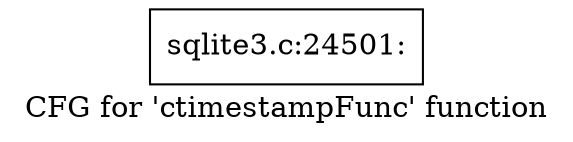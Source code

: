 digraph "CFG for 'ctimestampFunc' function" {
	label="CFG for 'ctimestampFunc' function";

	Node0x55c0fa7c2d60 [shape=record,label="{sqlite3.c:24501:}"];
}
